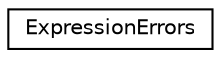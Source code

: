 digraph "Graphical Class Hierarchy"
{
 // LATEX_PDF_SIZE
  edge [fontname="Helvetica",fontsize="10",labelfontname="Helvetica",labelfontsize="10"];
  node [fontname="Helvetica",fontsize="10",shape=record];
  rankdir="LR";
  Node0 [label="ExpressionErrors",height=0.2,width=0.4,color="black", fillcolor="white", style="filled",URL="$classExpressionErrors.html",tooltip=" "];
}
